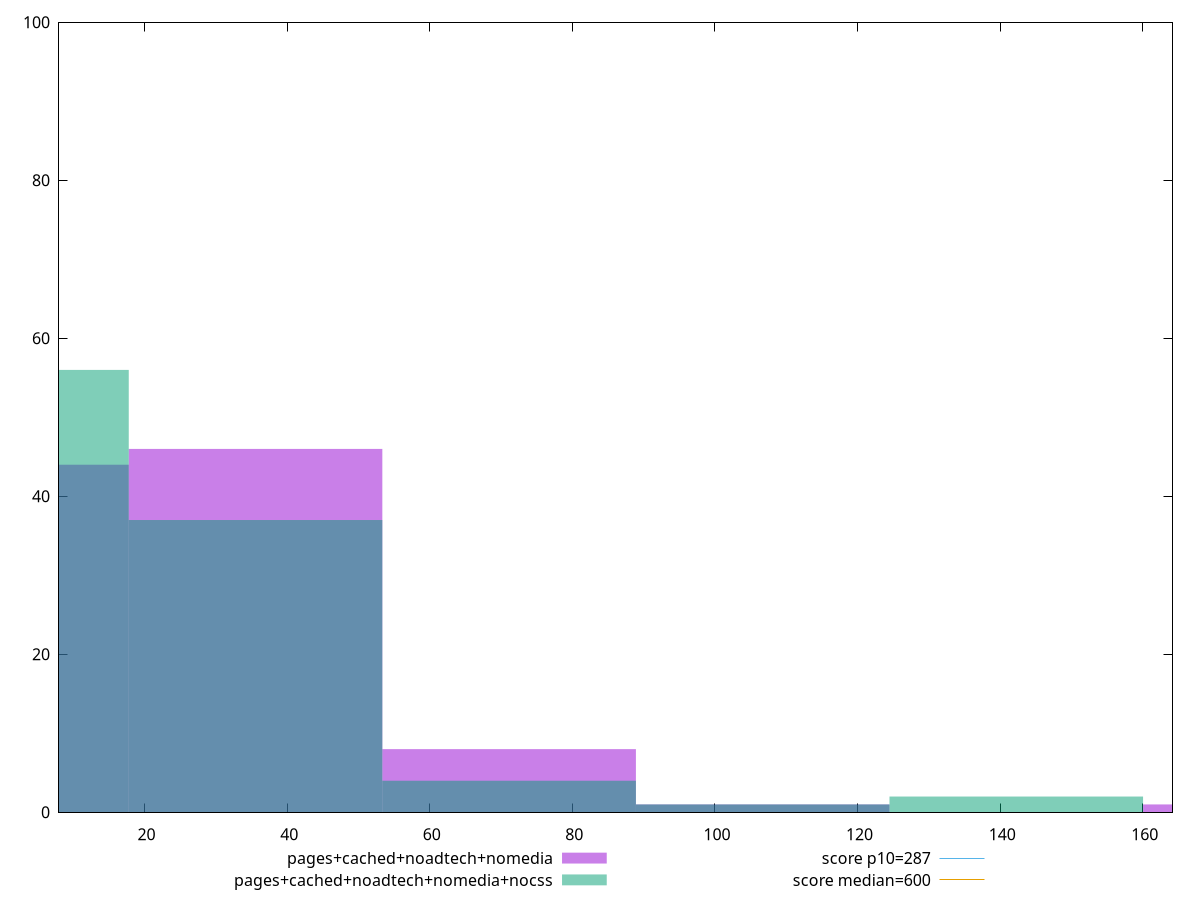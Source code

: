 reset

$pagesCachedNoadtechNomedia <<EOF
71.13019823208053 8
35.565099116040265 46
0 44
177.82549558020133 1
106.69529734812079 1
EOF

$pagesCachedNoadtechNomediaNocss <<EOF
35.565099116040265 37
71.13019823208053 4
142.26039646416106 2
0 56
106.69529734812079 1
EOF

set key outside below
set boxwidth 35.565099116040265
set xrange [8:164.17049999999995]
set yrange [0:100]
set trange [0:100]
set style fill transparent solid 0.5 noborder

set parametric
set terminal svg size 640, 500 enhanced background rgb 'white'
set output "report_00017_2021-02-10T15-08-03.406Z/total-blocking-time/comparison/histogram/3_vs_4.svg"

plot $pagesCachedNoadtechNomedia title "pages+cached+noadtech+nomedia" with boxes, \
     $pagesCachedNoadtechNomediaNocss title "pages+cached+noadtech+nomedia+nocss" with boxes, \
     287,t title "score p10=287", \
     600,t title "score median=600"

reset
